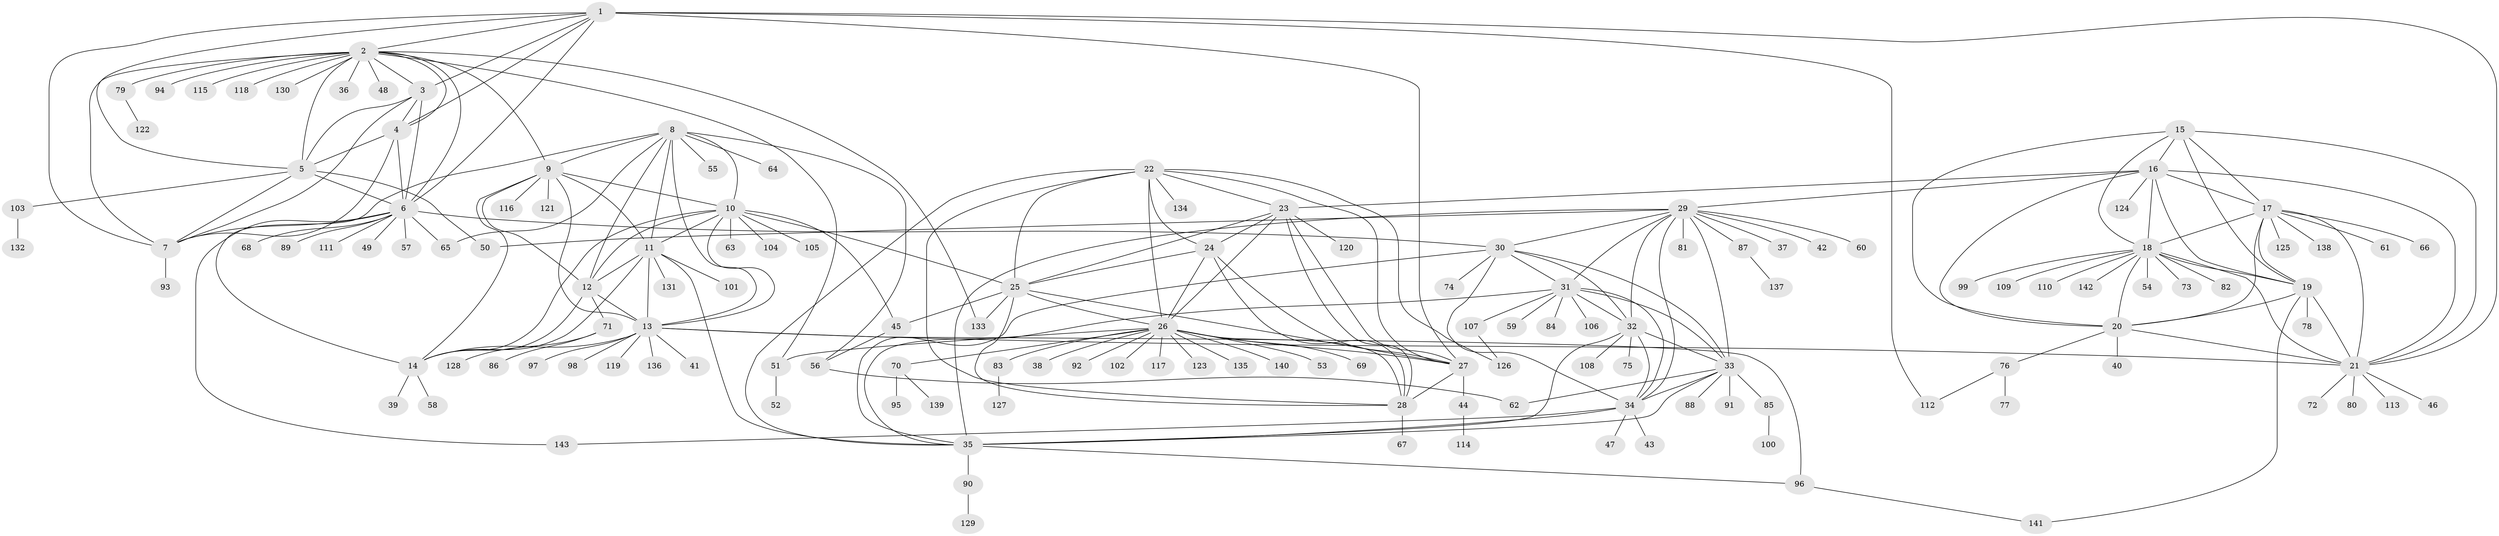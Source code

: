 // coarse degree distribution, {6: 0.03529411764705882, 13: 0.023529411764705882, 9: 0.023529411764705882, 4: 0.023529411764705882, 8: 0.011764705882352941, 10: 0.023529411764705882, 3: 0.047058823529411764, 11: 0.023529411764705882, 15: 0.011764705882352941, 5: 0.023529411764705882, 1: 0.7176470588235294, 2: 0.03529411764705882}
// Generated by graph-tools (version 1.1) at 2025/19/03/04/25 18:19:51]
// undirected, 143 vertices, 235 edges
graph export_dot {
graph [start="1"]
  node [color=gray90,style=filled];
  1;
  2;
  3;
  4;
  5;
  6;
  7;
  8;
  9;
  10;
  11;
  12;
  13;
  14;
  15;
  16;
  17;
  18;
  19;
  20;
  21;
  22;
  23;
  24;
  25;
  26;
  27;
  28;
  29;
  30;
  31;
  32;
  33;
  34;
  35;
  36;
  37;
  38;
  39;
  40;
  41;
  42;
  43;
  44;
  45;
  46;
  47;
  48;
  49;
  50;
  51;
  52;
  53;
  54;
  55;
  56;
  57;
  58;
  59;
  60;
  61;
  62;
  63;
  64;
  65;
  66;
  67;
  68;
  69;
  70;
  71;
  72;
  73;
  74;
  75;
  76;
  77;
  78;
  79;
  80;
  81;
  82;
  83;
  84;
  85;
  86;
  87;
  88;
  89;
  90;
  91;
  92;
  93;
  94;
  95;
  96;
  97;
  98;
  99;
  100;
  101;
  102;
  103;
  104;
  105;
  106;
  107;
  108;
  109;
  110;
  111;
  112;
  113;
  114;
  115;
  116;
  117;
  118;
  119;
  120;
  121;
  122;
  123;
  124;
  125;
  126;
  127;
  128;
  129;
  130;
  131;
  132;
  133;
  134;
  135;
  136;
  137;
  138;
  139;
  140;
  141;
  142;
  143;
  1 -- 2;
  1 -- 3;
  1 -- 4;
  1 -- 5;
  1 -- 6;
  1 -- 7;
  1 -- 21;
  1 -- 27;
  1 -- 112;
  2 -- 3;
  2 -- 4;
  2 -- 5;
  2 -- 6;
  2 -- 7;
  2 -- 9;
  2 -- 36;
  2 -- 48;
  2 -- 51;
  2 -- 79;
  2 -- 94;
  2 -- 115;
  2 -- 118;
  2 -- 130;
  2 -- 133;
  3 -- 4;
  3 -- 5;
  3 -- 6;
  3 -- 7;
  4 -- 5;
  4 -- 6;
  4 -- 7;
  5 -- 6;
  5 -- 7;
  5 -- 50;
  5 -- 103;
  6 -- 7;
  6 -- 30;
  6 -- 49;
  6 -- 57;
  6 -- 65;
  6 -- 68;
  6 -- 89;
  6 -- 111;
  6 -- 143;
  7 -- 93;
  8 -- 9;
  8 -- 10;
  8 -- 11;
  8 -- 12;
  8 -- 13;
  8 -- 14;
  8 -- 55;
  8 -- 56;
  8 -- 64;
  8 -- 65;
  9 -- 10;
  9 -- 11;
  9 -- 12;
  9 -- 13;
  9 -- 14;
  9 -- 116;
  9 -- 121;
  10 -- 11;
  10 -- 12;
  10 -- 13;
  10 -- 14;
  10 -- 25;
  10 -- 45;
  10 -- 63;
  10 -- 104;
  10 -- 105;
  11 -- 12;
  11 -- 13;
  11 -- 14;
  11 -- 35;
  11 -- 101;
  11 -- 131;
  12 -- 13;
  12 -- 14;
  12 -- 71;
  13 -- 14;
  13 -- 21;
  13 -- 41;
  13 -- 96;
  13 -- 97;
  13 -- 98;
  13 -- 119;
  13 -- 136;
  14 -- 39;
  14 -- 58;
  15 -- 16;
  15 -- 17;
  15 -- 18;
  15 -- 19;
  15 -- 20;
  15 -- 21;
  16 -- 17;
  16 -- 18;
  16 -- 19;
  16 -- 20;
  16 -- 21;
  16 -- 23;
  16 -- 29;
  16 -- 124;
  17 -- 18;
  17 -- 19;
  17 -- 20;
  17 -- 21;
  17 -- 61;
  17 -- 66;
  17 -- 125;
  17 -- 138;
  18 -- 19;
  18 -- 20;
  18 -- 21;
  18 -- 54;
  18 -- 73;
  18 -- 82;
  18 -- 99;
  18 -- 109;
  18 -- 110;
  18 -- 142;
  19 -- 20;
  19 -- 21;
  19 -- 78;
  19 -- 141;
  20 -- 21;
  20 -- 40;
  20 -- 76;
  21 -- 46;
  21 -- 72;
  21 -- 80;
  21 -- 113;
  22 -- 23;
  22 -- 24;
  22 -- 25;
  22 -- 26;
  22 -- 27;
  22 -- 28;
  22 -- 35;
  22 -- 126;
  22 -- 134;
  23 -- 24;
  23 -- 25;
  23 -- 26;
  23 -- 27;
  23 -- 28;
  23 -- 120;
  24 -- 25;
  24 -- 26;
  24 -- 27;
  24 -- 28;
  25 -- 26;
  25 -- 27;
  25 -- 28;
  25 -- 45;
  25 -- 133;
  26 -- 27;
  26 -- 28;
  26 -- 38;
  26 -- 51;
  26 -- 53;
  26 -- 69;
  26 -- 70;
  26 -- 83;
  26 -- 92;
  26 -- 102;
  26 -- 117;
  26 -- 123;
  26 -- 135;
  26 -- 140;
  27 -- 28;
  27 -- 44;
  28 -- 67;
  29 -- 30;
  29 -- 31;
  29 -- 32;
  29 -- 33;
  29 -- 34;
  29 -- 35;
  29 -- 37;
  29 -- 42;
  29 -- 50;
  29 -- 60;
  29 -- 81;
  29 -- 87;
  30 -- 31;
  30 -- 32;
  30 -- 33;
  30 -- 34;
  30 -- 35;
  30 -- 74;
  31 -- 32;
  31 -- 33;
  31 -- 34;
  31 -- 35;
  31 -- 59;
  31 -- 84;
  31 -- 106;
  31 -- 107;
  32 -- 33;
  32 -- 34;
  32 -- 35;
  32 -- 75;
  32 -- 108;
  33 -- 34;
  33 -- 35;
  33 -- 62;
  33 -- 85;
  33 -- 88;
  33 -- 91;
  34 -- 35;
  34 -- 43;
  34 -- 47;
  34 -- 143;
  35 -- 90;
  35 -- 96;
  44 -- 114;
  45 -- 56;
  51 -- 52;
  56 -- 62;
  70 -- 95;
  70 -- 139;
  71 -- 86;
  71 -- 128;
  76 -- 77;
  76 -- 112;
  79 -- 122;
  83 -- 127;
  85 -- 100;
  87 -- 137;
  90 -- 129;
  96 -- 141;
  103 -- 132;
  107 -- 126;
}
